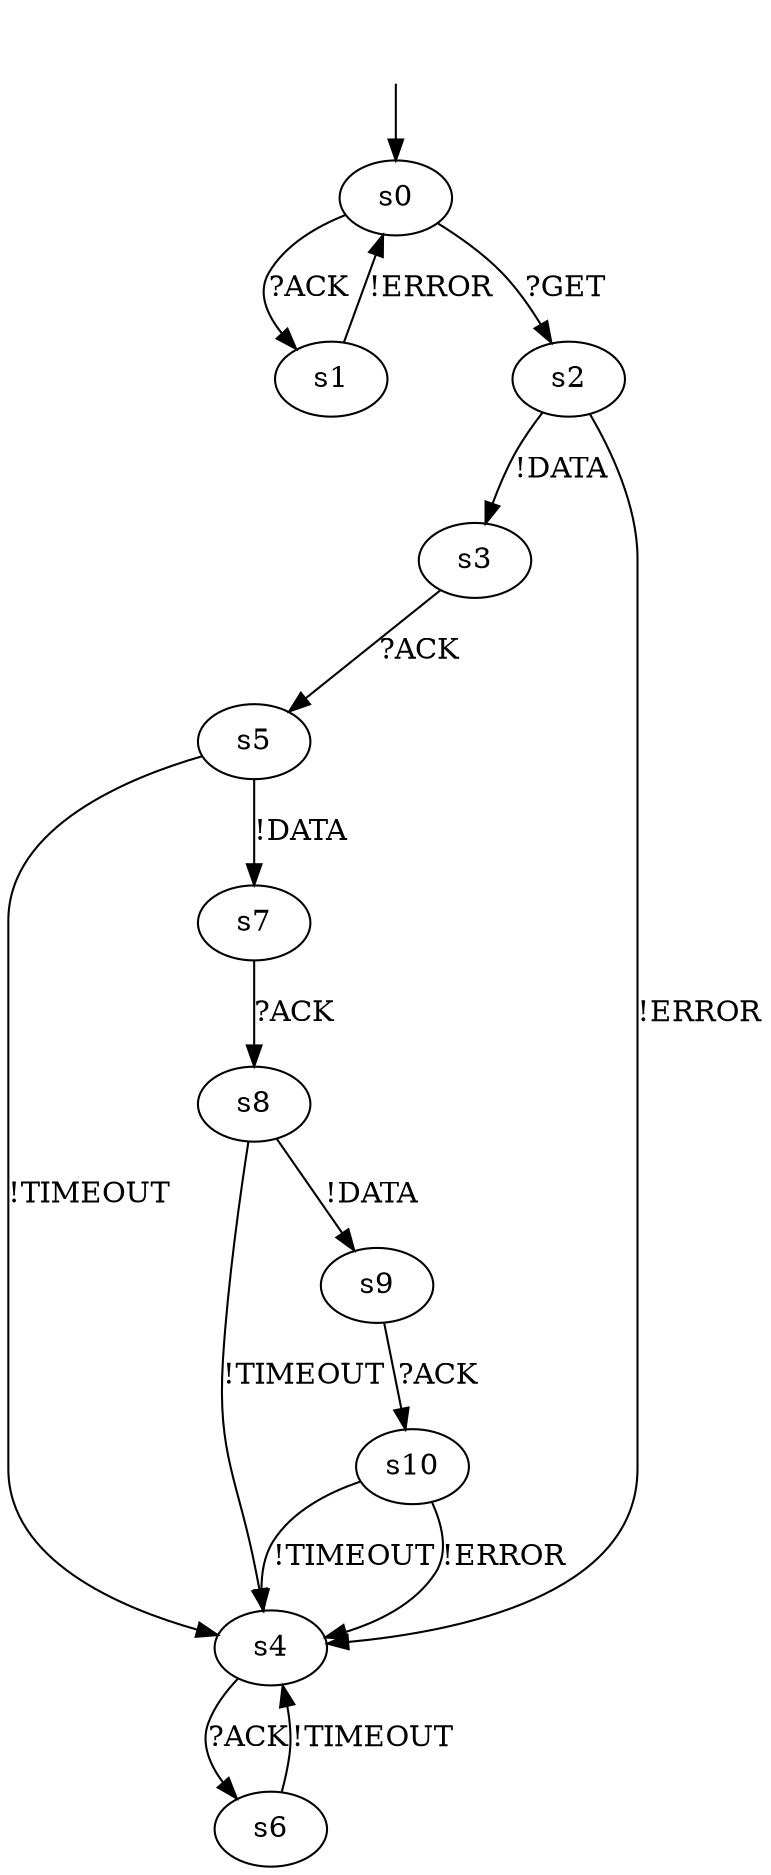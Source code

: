 digraph learnedModel {
s0 [label=s0];
s1 [label=s1];
s2 [label=s2];
s3 [label=s3];
s4 [label=s4];
s5 [label=s5];
s6 [label=s6];
s7 [label=s7];
s8 [label=s8];
s9 [label=s9];
s10 [label=s10];
s0 -> s1  [label="?ACK"];
s0 -> s2  [label="?GET"];
s1 -> s0  [label="!ERROR"];
s2 -> s3  [label="!DATA"];
s2 -> s4  [label="!ERROR"];
s3 -> s5  [label="?ACK"];
s4 -> s6  [label="?ACK"];
s5 -> s7  [label="!DATA"];
s5 -> s4  [label="!TIMEOUT"];
s6 -> s4  [label="!TIMEOUT"];
s7 -> s8  [label="?ACK"];
s8 -> s9  [label="!DATA"];
s8 -> s4  [label="!TIMEOUT"];
s9 -> s10  [label="?ACK"];
s10 -> s4  [label="!TIMEOUT"];
s10 -> s4  [label="!ERROR"];
__start0 [label="", shape=none];
__start0 -> s0  [label=""];
}
